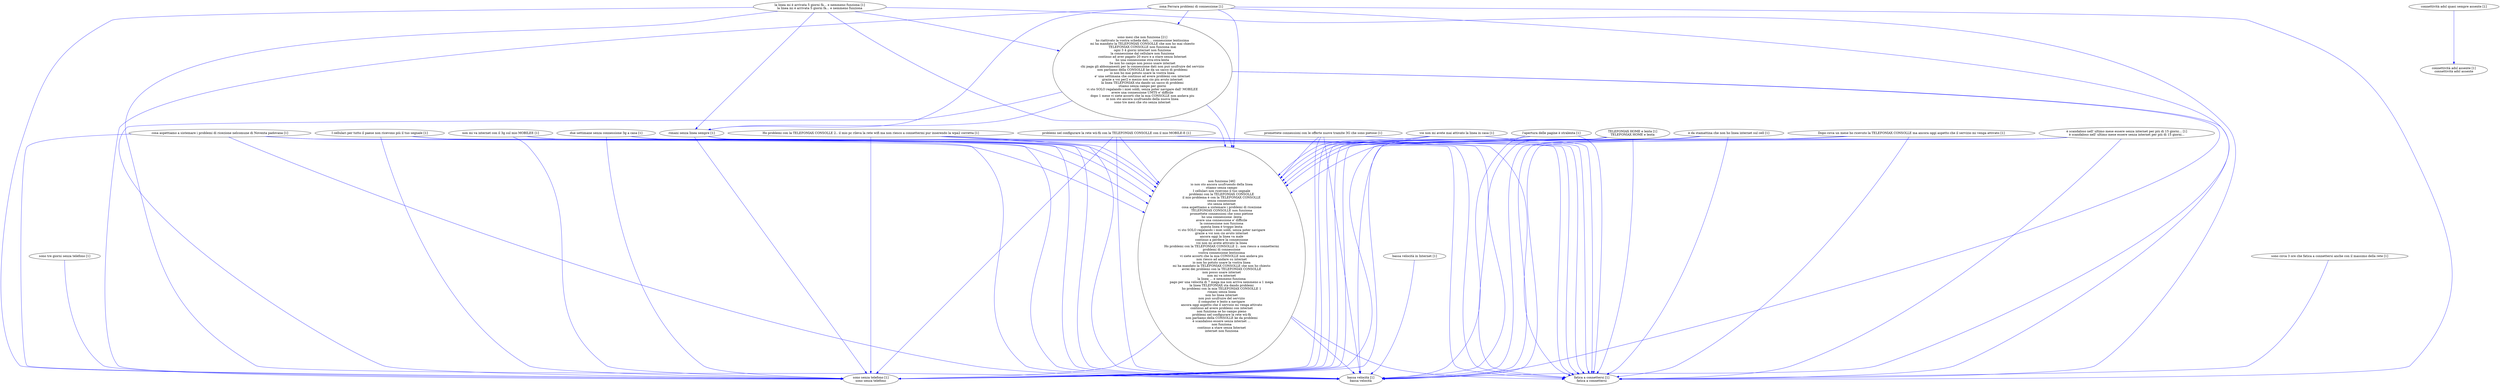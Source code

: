 digraph collapsedGraph {
"non funziona [46]\nio non sto ancora usufruendo della linea\nstiamo senza campo\nI cellulari non ricevono il tuo segnale\nproblemi con la TELEFONIAX CONSOLLE\nil mio problema è con la TELEFONIAX CONSOLLE\nsenza connessione\nsto senza internet\ncosa aspettiamo a sistemare i problemi di ricezione\nTELEFONIAX CONSOLLE non funziona\npromettete connessioni che sono pietose\nho una connessione -lenta\navere una connessione e' difficile\nla connessione non funziona\nquesta linea è troppo lenta\nvi sto SOLO regalando i miei soldi, senza poter navigare\ngrazie a voi non cio avuto internet\nancora oggi la linea va male\ncontinuo a perdere la connessione\nvoi non mi avete attivato la linea\nHo problemi con la TELEFONIAX CONSOLLE 2.. non riesco a connettermi\nproblemi di connessione\nvostra connessione lentissima\nvi siete accorti che la mia CONSOLLE non andava piu\nnon riesco ad andare su internet\nio non ho potuto usare la vostra linea\nmi ha mandato la TELEFONIAX CONSOLLE che non ho chiesto\navrei dei problemi con la TELEFONIAX CONSOLLE\nnon posso usare internet\nnon mi va internet\nla linea ... e nemmeno funziona\npago per una velocità di 7 mega ma non arriva nemmeno a 1 mega\nla linea TELEFONIAX sta dando problemi\nho problemi con la mia TELEFONIAX CONSOLLE 1\nrimani senza linea\nnon ho linea internet\nnon può usufruire del servizio\nil computer è lento a navigare\nancora oggi aspetto che il servizio mi venga attivato\ncontinuo ad avere problemi con internet\nnon funziona se ho campo pieno\nproblemi nel configurare la rete wii-fii\nnon parliamo della CONSOLLE ke da problemi\nè scandaloso essere senza internet ...\nnon funziona\ncontinuo a stare senza Internet\ninternet non funziona""sono mesi che non funziona [21]\nho riattivato la vostra scheda dati.... connessione lentissima\nmi ha mandato la TELEFONIAX CONSOLLE che non ho mai chiesto\nTELEFONIAX CONSOLLE non funziona mai\nogni 3 4 giorni internet non funziona\nla connessione dal cellulare non funziona\ncontinuo ad aver pagato 20 euro e a stare senza Internet\nho una connessione stra-stra-lenta\nSe non ho campo non posso usare internet\nchi paga gli abbonamenti per la connessione dati non può usufruire del servizio\nnon parliamo della CONSOLLE ke da un sacco di problemi\nio non ho mai potuto usare la vostra linea\ne' una settimana che continuo ad avere problemi con internet\ngrazie a voi per2 e mezzo non cio piu avuto internet\nla linea TELEFONIAX sta dando un sacco di problemi\nstiamo senza campo per giorni\nvi sto SOLO regalando i miei soldi, senza poter navigare dall' MOBILEE\navere una connessione UMTS e' difficile\ndopo 1 mese vi siete accorti che la mia CONSOLLE non andava piu\nio non sto ancora usufruendo della nuova linea\nsono tre mesi che sto senza internet""Dopo circa un mese ho ricevuto la TELEFONIAX CONSOLLE ma ancora oggi aspetto che il servizio mi venga attivato [1]""Ho problemi con la TELEFONIAX CONSOLLE 2.. il mio pc rileva la rete wifi ma non riesco a connettermi pur inserendo la wpa2 corretta [1]""I cellulari per tutto il paese non ricevono più il tuo segnale [1]""TELEFONIAX HOME e lenta [1]\nTELEFONIAX HOME e lenta""bassa velocità [1]\nbassa velocità""bassa velocità in Internet [1]""connettività adsl assente [1]\nconnettività adsl assente""connettività adsl quasi sempre assente [1]""cosa aspettiamo a sistemare i problemi di ricezione nelcomune di Noventa padovana [1]""due settimane senza connessione 3g a casa [1]""l'apertura delle pagine è stralenta [1]""la linea mi è arrivata 5 giorni fà... e nemmeno funziona [1]\nla linea mi è arrivata 5 giorni fà... e nemmeno funziona""non mi va internet con il 3g sul mio MOBILEE [1]""problemi nel configurare la rete wii-fii con la TELEFONIAX CONSOLLE con il mio MOBILE-E [1]""promettete connessioni con le offerte nuove tramite 3G che sono pietose [1]""rimani senza linea sempre [1]""fatica a connettersi [1]\nfatica a connettersi""sono circa 3 ore che fatica a connettersi anche con il massimo della rete [1]""sono senza telefono [1]\nsono senza telefono""sono tre giorni senza telefono [1]""voi non mi avete mai attivato la linea in casa [1]""zona Ferrara problemi di connessione [1]""è da stamattina che non ho linea internet sul cell [1]""è scandaloso nell' ultimo mese essere senza internet per più di 15 giorni... [1]\nè scandaloso nell' ultimo mese essere senza internet per più di 15 giorni...""TELEFONIAX HOME e lenta [1]\nTELEFONIAX HOME e lenta" -> "bassa velocità [1]\nbassa velocità" [color=blue]
"è da stamattina che non ho linea internet sul cell [1]" -> "non funziona [46]\nio non sto ancora usufruendo della linea\nstiamo senza campo\nI cellulari non ricevono il tuo segnale\nproblemi con la TELEFONIAX CONSOLLE\nil mio problema è con la TELEFONIAX CONSOLLE\nsenza connessione\nsto senza internet\ncosa aspettiamo a sistemare i problemi di ricezione\nTELEFONIAX CONSOLLE non funziona\npromettete connessioni che sono pietose\nho una connessione -lenta\navere una connessione e' difficile\nla connessione non funziona\nquesta linea è troppo lenta\nvi sto SOLO regalando i miei soldi, senza poter navigare\ngrazie a voi non cio avuto internet\nancora oggi la linea va male\ncontinuo a perdere la connessione\nvoi non mi avete attivato la linea\nHo problemi con la TELEFONIAX CONSOLLE 2.. non riesco a connettermi\nproblemi di connessione\nvostra connessione lentissima\nvi siete accorti che la mia CONSOLLE non andava piu\nnon riesco ad andare su internet\nio non ho potuto usare la vostra linea\nmi ha mandato la TELEFONIAX CONSOLLE che non ho chiesto\navrei dei problemi con la TELEFONIAX CONSOLLE\nnon posso usare internet\nnon mi va internet\nla linea ... e nemmeno funziona\npago per una velocità di 7 mega ma non arriva nemmeno a 1 mega\nla linea TELEFONIAX sta dando problemi\nho problemi con la mia TELEFONIAX CONSOLLE 1\nrimani senza linea\nnon ho linea internet\nnon può usufruire del servizio\nil computer è lento a navigare\nancora oggi aspetto che il servizio mi venga attivato\ncontinuo ad avere problemi con internet\nnon funziona se ho campo pieno\nproblemi nel configurare la rete wii-fii\nnon parliamo della CONSOLLE ke da problemi\nè scandaloso essere senza internet ...\nnon funziona\ncontinuo a stare senza Internet\ninternet non funziona" [color=blue]
"TELEFONIAX HOME e lenta [1]\nTELEFONIAX HOME e lenta" -> "non funziona [46]\nio non sto ancora usufruendo della linea\nstiamo senza campo\nI cellulari non ricevono il tuo segnale\nproblemi con la TELEFONIAX CONSOLLE\nil mio problema è con la TELEFONIAX CONSOLLE\nsenza connessione\nsto senza internet\ncosa aspettiamo a sistemare i problemi di ricezione\nTELEFONIAX CONSOLLE non funziona\npromettete connessioni che sono pietose\nho una connessione -lenta\navere una connessione e' difficile\nla connessione non funziona\nquesta linea è troppo lenta\nvi sto SOLO regalando i miei soldi, senza poter navigare\ngrazie a voi non cio avuto internet\nancora oggi la linea va male\ncontinuo a perdere la connessione\nvoi non mi avete attivato la linea\nHo problemi con la TELEFONIAX CONSOLLE 2.. non riesco a connettermi\nproblemi di connessione\nvostra connessione lentissima\nvi siete accorti che la mia CONSOLLE non andava piu\nnon riesco ad andare su internet\nio non ho potuto usare la vostra linea\nmi ha mandato la TELEFONIAX CONSOLLE che non ho chiesto\navrei dei problemi con la TELEFONIAX CONSOLLE\nnon posso usare internet\nnon mi va internet\nla linea ... e nemmeno funziona\npago per una velocità di 7 mega ma non arriva nemmeno a 1 mega\nla linea TELEFONIAX sta dando problemi\nho problemi con la mia TELEFONIAX CONSOLLE 1\nrimani senza linea\nnon ho linea internet\nnon può usufruire del servizio\nil computer è lento a navigare\nancora oggi aspetto che il servizio mi venga attivato\ncontinuo ad avere problemi con internet\nnon funziona se ho campo pieno\nproblemi nel configurare la rete wii-fii\nnon parliamo della CONSOLLE ke da problemi\nè scandaloso essere senza internet ...\nnon funziona\ncontinuo a stare senza Internet\ninternet non funziona" [color=blue]
"è da stamattina che non ho linea internet sul cell [1]" -> "sono senza telefono [1]\nsono senza telefono" [color=blue]
"è da stamattina che non ho linea internet sul cell [1]" -> "fatica a connettersi [1]\nfatica a connettersi" [color=blue]
"non funziona [46]\nio non sto ancora usufruendo della linea\nstiamo senza campo\nI cellulari non ricevono il tuo segnale\nproblemi con la TELEFONIAX CONSOLLE\nil mio problema è con la TELEFONIAX CONSOLLE\nsenza connessione\nsto senza internet\ncosa aspettiamo a sistemare i problemi di ricezione\nTELEFONIAX CONSOLLE non funziona\npromettete connessioni che sono pietose\nho una connessione -lenta\navere una connessione e' difficile\nla connessione non funziona\nquesta linea è troppo lenta\nvi sto SOLO regalando i miei soldi, senza poter navigare\ngrazie a voi non cio avuto internet\nancora oggi la linea va male\ncontinuo a perdere la connessione\nvoi non mi avete attivato la linea\nHo problemi con la TELEFONIAX CONSOLLE 2.. non riesco a connettermi\nproblemi di connessione\nvostra connessione lentissima\nvi siete accorti che la mia CONSOLLE non andava piu\nnon riesco ad andare su internet\nio non ho potuto usare la vostra linea\nmi ha mandato la TELEFONIAX CONSOLLE che non ho chiesto\navrei dei problemi con la TELEFONIAX CONSOLLE\nnon posso usare internet\nnon mi va internet\nla linea ... e nemmeno funziona\npago per una velocità di 7 mega ma non arriva nemmeno a 1 mega\nla linea TELEFONIAX sta dando problemi\nho problemi con la mia TELEFONIAX CONSOLLE 1\nrimani senza linea\nnon ho linea internet\nnon può usufruire del servizio\nil computer è lento a navigare\nancora oggi aspetto che il servizio mi venga attivato\ncontinuo ad avere problemi con internet\nnon funziona se ho campo pieno\nproblemi nel configurare la rete wii-fii\nnon parliamo della CONSOLLE ke da problemi\nè scandaloso essere senza internet ...\nnon funziona\ncontinuo a stare senza Internet\ninternet non funziona" -> "sono senza telefono [1]\nsono senza telefono" [color=blue]
"non funziona [46]\nio non sto ancora usufruendo della linea\nstiamo senza campo\nI cellulari non ricevono il tuo segnale\nproblemi con la TELEFONIAX CONSOLLE\nil mio problema è con la TELEFONIAX CONSOLLE\nsenza connessione\nsto senza internet\ncosa aspettiamo a sistemare i problemi di ricezione\nTELEFONIAX CONSOLLE non funziona\npromettete connessioni che sono pietose\nho una connessione -lenta\navere una connessione e' difficile\nla connessione non funziona\nquesta linea è troppo lenta\nvi sto SOLO regalando i miei soldi, senza poter navigare\ngrazie a voi non cio avuto internet\nancora oggi la linea va male\ncontinuo a perdere la connessione\nvoi non mi avete attivato la linea\nHo problemi con la TELEFONIAX CONSOLLE 2.. non riesco a connettermi\nproblemi di connessione\nvostra connessione lentissima\nvi siete accorti che la mia CONSOLLE non andava piu\nnon riesco ad andare su internet\nio non ho potuto usare la vostra linea\nmi ha mandato la TELEFONIAX CONSOLLE che non ho chiesto\navrei dei problemi con la TELEFONIAX CONSOLLE\nnon posso usare internet\nnon mi va internet\nla linea ... e nemmeno funziona\npago per una velocità di 7 mega ma non arriva nemmeno a 1 mega\nla linea TELEFONIAX sta dando problemi\nho problemi con la mia TELEFONIAX CONSOLLE 1\nrimani senza linea\nnon ho linea internet\nnon può usufruire del servizio\nil computer è lento a navigare\nancora oggi aspetto che il servizio mi venga attivato\ncontinuo ad avere problemi con internet\nnon funziona se ho campo pieno\nproblemi nel configurare la rete wii-fii\nnon parliamo della CONSOLLE ke da problemi\nè scandaloso essere senza internet ...\nnon funziona\ncontinuo a stare senza Internet\ninternet non funziona" -> "fatica a connettersi [1]\nfatica a connettersi" [color=blue]
"è da stamattina che non ho linea internet sul cell [1]" -> "bassa velocità [1]\nbassa velocità" [color=blue]
"TELEFONIAX HOME e lenta [1]\nTELEFONIAX HOME e lenta" -> "fatica a connettersi [1]\nfatica a connettersi" [color=blue]
"TELEFONIAX HOME e lenta [1]\nTELEFONIAX HOME e lenta" -> "sono senza telefono [1]\nsono senza telefono" [color=blue]
"sono mesi che non funziona [21]\nho riattivato la vostra scheda dati.... connessione lentissima\nmi ha mandato la TELEFONIAX CONSOLLE che non ho mai chiesto\nTELEFONIAX CONSOLLE non funziona mai\nogni 3 4 giorni internet non funziona\nla connessione dal cellulare non funziona\ncontinuo ad aver pagato 20 euro e a stare senza Internet\nho una connessione stra-stra-lenta\nSe non ho campo non posso usare internet\nchi paga gli abbonamenti per la connessione dati non può usufruire del servizio\nnon parliamo della CONSOLLE ke da un sacco di problemi\nio non ho mai potuto usare la vostra linea\ne' una settimana che continuo ad avere problemi con internet\ngrazie a voi per2 e mezzo non cio piu avuto internet\nla linea TELEFONIAX sta dando un sacco di problemi\nstiamo senza campo per giorni\nvi sto SOLO regalando i miei soldi, senza poter navigare dall' MOBILEE\navere una connessione UMTS e' difficile\ndopo 1 mese vi siete accorti che la mia CONSOLLE non andava piu\nio non sto ancora usufruendo della nuova linea\nsono tre mesi che sto senza internet" -> "non funziona [46]\nio non sto ancora usufruendo della linea\nstiamo senza campo\nI cellulari non ricevono il tuo segnale\nproblemi con la TELEFONIAX CONSOLLE\nil mio problema è con la TELEFONIAX CONSOLLE\nsenza connessione\nsto senza internet\ncosa aspettiamo a sistemare i problemi di ricezione\nTELEFONIAX CONSOLLE non funziona\npromettete connessioni che sono pietose\nho una connessione -lenta\navere una connessione e' difficile\nla connessione non funziona\nquesta linea è troppo lenta\nvi sto SOLO regalando i miei soldi, senza poter navigare\ngrazie a voi non cio avuto internet\nancora oggi la linea va male\ncontinuo a perdere la connessione\nvoi non mi avete attivato la linea\nHo problemi con la TELEFONIAX CONSOLLE 2.. non riesco a connettermi\nproblemi di connessione\nvostra connessione lentissima\nvi siete accorti che la mia CONSOLLE non andava piu\nnon riesco ad andare su internet\nio non ho potuto usare la vostra linea\nmi ha mandato la TELEFONIAX CONSOLLE che non ho chiesto\navrei dei problemi con la TELEFONIAX CONSOLLE\nnon posso usare internet\nnon mi va internet\nla linea ... e nemmeno funziona\npago per una velocità di 7 mega ma non arriva nemmeno a 1 mega\nla linea TELEFONIAX sta dando problemi\nho problemi con la mia TELEFONIAX CONSOLLE 1\nrimani senza linea\nnon ho linea internet\nnon può usufruire del servizio\nil computer è lento a navigare\nancora oggi aspetto che il servizio mi venga attivato\ncontinuo ad avere problemi con internet\nnon funziona se ho campo pieno\nproblemi nel configurare la rete wii-fii\nnon parliamo della CONSOLLE ke da problemi\nè scandaloso essere senza internet ...\nnon funziona\ncontinuo a stare senza Internet\ninternet non funziona" [color=blue]
"cosa aspettiamo a sistemare i problemi di ricezione nelcomune di Noventa padovana [1]" -> "non funziona [46]\nio non sto ancora usufruendo della linea\nstiamo senza campo\nI cellulari non ricevono il tuo segnale\nproblemi con la TELEFONIAX CONSOLLE\nil mio problema è con la TELEFONIAX CONSOLLE\nsenza connessione\nsto senza internet\ncosa aspettiamo a sistemare i problemi di ricezione\nTELEFONIAX CONSOLLE non funziona\npromettete connessioni che sono pietose\nho una connessione -lenta\navere una connessione e' difficile\nla connessione non funziona\nquesta linea è troppo lenta\nvi sto SOLO regalando i miei soldi, senza poter navigare\ngrazie a voi non cio avuto internet\nancora oggi la linea va male\ncontinuo a perdere la connessione\nvoi non mi avete attivato la linea\nHo problemi con la TELEFONIAX CONSOLLE 2.. non riesco a connettermi\nproblemi di connessione\nvostra connessione lentissima\nvi siete accorti che la mia CONSOLLE non andava piu\nnon riesco ad andare su internet\nio non ho potuto usare la vostra linea\nmi ha mandato la TELEFONIAX CONSOLLE che non ho chiesto\navrei dei problemi con la TELEFONIAX CONSOLLE\nnon posso usare internet\nnon mi va internet\nla linea ... e nemmeno funziona\npago per una velocità di 7 mega ma non arriva nemmeno a 1 mega\nla linea TELEFONIAX sta dando problemi\nho problemi con la mia TELEFONIAX CONSOLLE 1\nrimani senza linea\nnon ho linea internet\nnon può usufruire del servizio\nil computer è lento a navigare\nancora oggi aspetto che il servizio mi venga attivato\ncontinuo ad avere problemi con internet\nnon funziona se ho campo pieno\nproblemi nel configurare la rete wii-fii\nnon parliamo della CONSOLLE ke da problemi\nè scandaloso essere senza internet ...\nnon funziona\ncontinuo a stare senza Internet\ninternet non funziona" [color=blue]
"sono mesi che non funziona [21]\nho riattivato la vostra scheda dati.... connessione lentissima\nmi ha mandato la TELEFONIAX CONSOLLE che non ho mai chiesto\nTELEFONIAX CONSOLLE non funziona mai\nogni 3 4 giorni internet non funziona\nla connessione dal cellulare non funziona\ncontinuo ad aver pagato 20 euro e a stare senza Internet\nho una connessione stra-stra-lenta\nSe non ho campo non posso usare internet\nchi paga gli abbonamenti per la connessione dati non può usufruire del servizio\nnon parliamo della CONSOLLE ke da un sacco di problemi\nio non ho mai potuto usare la vostra linea\ne' una settimana che continuo ad avere problemi con internet\ngrazie a voi per2 e mezzo non cio piu avuto internet\nla linea TELEFONIAX sta dando un sacco di problemi\nstiamo senza campo per giorni\nvi sto SOLO regalando i miei soldi, senza poter navigare dall' MOBILEE\navere una connessione UMTS e' difficile\ndopo 1 mese vi siete accorti che la mia CONSOLLE non andava piu\nio non sto ancora usufruendo della nuova linea\nsono tre mesi che sto senza internet" -> "rimani senza linea sempre [1]" [color=blue]
"sono mesi che non funziona [21]\nho riattivato la vostra scheda dati.... connessione lentissima\nmi ha mandato la TELEFONIAX CONSOLLE che non ho mai chiesto\nTELEFONIAX CONSOLLE non funziona mai\nogni 3 4 giorni internet non funziona\nla connessione dal cellulare non funziona\ncontinuo ad aver pagato 20 euro e a stare senza Internet\nho una connessione stra-stra-lenta\nSe non ho campo non posso usare internet\nchi paga gli abbonamenti per la connessione dati non può usufruire del servizio\nnon parliamo della CONSOLLE ke da un sacco di problemi\nio non ho mai potuto usare la vostra linea\ne' una settimana che continuo ad avere problemi con internet\ngrazie a voi per2 e mezzo non cio piu avuto internet\nla linea TELEFONIAX sta dando un sacco di problemi\nstiamo senza campo per giorni\nvi sto SOLO regalando i miei soldi, senza poter navigare dall' MOBILEE\navere una connessione UMTS e' difficile\ndopo 1 mese vi siete accorti che la mia CONSOLLE non andava piu\nio non sto ancora usufruendo della nuova linea\nsono tre mesi che sto senza internet" -> "sono senza telefono [1]\nsono senza telefono" [color=blue]
"sono mesi che non funziona [21]\nho riattivato la vostra scheda dati.... connessione lentissima\nmi ha mandato la TELEFONIAX CONSOLLE che non ho mai chiesto\nTELEFONIAX CONSOLLE non funziona mai\nogni 3 4 giorni internet non funziona\nla connessione dal cellulare non funziona\ncontinuo ad aver pagato 20 euro e a stare senza Internet\nho una connessione stra-stra-lenta\nSe non ho campo non posso usare internet\nchi paga gli abbonamenti per la connessione dati non può usufruire del servizio\nnon parliamo della CONSOLLE ke da un sacco di problemi\nio non ho mai potuto usare la vostra linea\ne' una settimana che continuo ad avere problemi con internet\ngrazie a voi per2 e mezzo non cio piu avuto internet\nla linea TELEFONIAX sta dando un sacco di problemi\nstiamo senza campo per giorni\nvi sto SOLO regalando i miei soldi, senza poter navigare dall' MOBILEE\navere una connessione UMTS e' difficile\ndopo 1 mese vi siete accorti che la mia CONSOLLE non andava piu\nio non sto ancora usufruendo della nuova linea\nsono tre mesi che sto senza internet" -> "fatica a connettersi [1]\nfatica a connettersi" [color=blue]
"voi non mi avete mai attivato la linea in casa [1]" -> "non funziona [46]\nio non sto ancora usufruendo della linea\nstiamo senza campo\nI cellulari non ricevono il tuo segnale\nproblemi con la TELEFONIAX CONSOLLE\nil mio problema è con la TELEFONIAX CONSOLLE\nsenza connessione\nsto senza internet\ncosa aspettiamo a sistemare i problemi di ricezione\nTELEFONIAX CONSOLLE non funziona\npromettete connessioni che sono pietose\nho una connessione -lenta\navere una connessione e' difficile\nla connessione non funziona\nquesta linea è troppo lenta\nvi sto SOLO regalando i miei soldi, senza poter navigare\ngrazie a voi non cio avuto internet\nancora oggi la linea va male\ncontinuo a perdere la connessione\nvoi non mi avete attivato la linea\nHo problemi con la TELEFONIAX CONSOLLE 2.. non riesco a connettermi\nproblemi di connessione\nvostra connessione lentissima\nvi siete accorti che la mia CONSOLLE non andava piu\nnon riesco ad andare su internet\nio non ho potuto usare la vostra linea\nmi ha mandato la TELEFONIAX CONSOLLE che non ho chiesto\navrei dei problemi con la TELEFONIAX CONSOLLE\nnon posso usare internet\nnon mi va internet\nla linea ... e nemmeno funziona\npago per una velocità di 7 mega ma non arriva nemmeno a 1 mega\nla linea TELEFONIAX sta dando problemi\nho problemi con la mia TELEFONIAX CONSOLLE 1\nrimani senza linea\nnon ho linea internet\nnon può usufruire del servizio\nil computer è lento a navigare\nancora oggi aspetto che il servizio mi venga attivato\ncontinuo ad avere problemi con internet\nnon funziona se ho campo pieno\nproblemi nel configurare la rete wii-fii\nnon parliamo della CONSOLLE ke da problemi\nè scandaloso essere senza internet ...\nnon funziona\ncontinuo a stare senza Internet\ninternet non funziona" [color=blue]
"sono mesi che non funziona [21]\nho riattivato la vostra scheda dati.... connessione lentissima\nmi ha mandato la TELEFONIAX CONSOLLE che non ho mai chiesto\nTELEFONIAX CONSOLLE non funziona mai\nogni 3 4 giorni internet non funziona\nla connessione dal cellulare non funziona\ncontinuo ad aver pagato 20 euro e a stare senza Internet\nho una connessione stra-stra-lenta\nSe non ho campo non posso usare internet\nchi paga gli abbonamenti per la connessione dati non può usufruire del servizio\nnon parliamo della CONSOLLE ke da un sacco di problemi\nio non ho mai potuto usare la vostra linea\ne' una settimana che continuo ad avere problemi con internet\ngrazie a voi per2 e mezzo non cio piu avuto internet\nla linea TELEFONIAX sta dando un sacco di problemi\nstiamo senza campo per giorni\nvi sto SOLO regalando i miei soldi, senza poter navigare dall' MOBILEE\navere una connessione UMTS e' difficile\ndopo 1 mese vi siete accorti che la mia CONSOLLE non andava piu\nio non sto ancora usufruendo della nuova linea\nsono tre mesi che sto senza internet" -> "bassa velocità [1]\nbassa velocità" [color=blue]
"zona Ferrara problemi di connessione [1]" -> "non funziona [46]\nio non sto ancora usufruendo della linea\nstiamo senza campo\nI cellulari non ricevono il tuo segnale\nproblemi con la TELEFONIAX CONSOLLE\nil mio problema è con la TELEFONIAX CONSOLLE\nsenza connessione\nsto senza internet\ncosa aspettiamo a sistemare i problemi di ricezione\nTELEFONIAX CONSOLLE non funziona\npromettete connessioni che sono pietose\nho una connessione -lenta\navere una connessione e' difficile\nla connessione non funziona\nquesta linea è troppo lenta\nvi sto SOLO regalando i miei soldi, senza poter navigare\ngrazie a voi non cio avuto internet\nancora oggi la linea va male\ncontinuo a perdere la connessione\nvoi non mi avete attivato la linea\nHo problemi con la TELEFONIAX CONSOLLE 2.. non riesco a connettermi\nproblemi di connessione\nvostra connessione lentissima\nvi siete accorti che la mia CONSOLLE non andava piu\nnon riesco ad andare su internet\nio non ho potuto usare la vostra linea\nmi ha mandato la TELEFONIAX CONSOLLE che non ho chiesto\navrei dei problemi con la TELEFONIAX CONSOLLE\nnon posso usare internet\nnon mi va internet\nla linea ... e nemmeno funziona\npago per una velocità di 7 mega ma non arriva nemmeno a 1 mega\nla linea TELEFONIAX sta dando problemi\nho problemi con la mia TELEFONIAX CONSOLLE 1\nrimani senza linea\nnon ho linea internet\nnon può usufruire del servizio\nil computer è lento a navigare\nancora oggi aspetto che il servizio mi venga attivato\ncontinuo ad avere problemi con internet\nnon funziona se ho campo pieno\nproblemi nel configurare la rete wii-fii\nnon parliamo della CONSOLLE ke da problemi\nè scandaloso essere senza internet ...\nnon funziona\ncontinuo a stare senza Internet\ninternet non funziona" [color=blue]
"zona Ferrara problemi di connessione [1]" -> "sono mesi che non funziona [21]\nho riattivato la vostra scheda dati.... connessione lentissima\nmi ha mandato la TELEFONIAX CONSOLLE che non ho mai chiesto\nTELEFONIAX CONSOLLE non funziona mai\nogni 3 4 giorni internet non funziona\nla connessione dal cellulare non funziona\ncontinuo ad aver pagato 20 euro e a stare senza Internet\nho una connessione stra-stra-lenta\nSe non ho campo non posso usare internet\nchi paga gli abbonamenti per la connessione dati non può usufruire del servizio\nnon parliamo della CONSOLLE ke da un sacco di problemi\nio non ho mai potuto usare la vostra linea\ne' una settimana che continuo ad avere problemi con internet\ngrazie a voi per2 e mezzo non cio piu avuto internet\nla linea TELEFONIAX sta dando un sacco di problemi\nstiamo senza campo per giorni\nvi sto SOLO regalando i miei soldi, senza poter navigare dall' MOBILEE\navere una connessione UMTS e' difficile\ndopo 1 mese vi siete accorti che la mia CONSOLLE non andava piu\nio non sto ancora usufruendo della nuova linea\nsono tre mesi che sto senza internet" [color=blue]
"non funziona [46]\nio non sto ancora usufruendo della linea\nstiamo senza campo\nI cellulari non ricevono il tuo segnale\nproblemi con la TELEFONIAX CONSOLLE\nil mio problema è con la TELEFONIAX CONSOLLE\nsenza connessione\nsto senza internet\ncosa aspettiamo a sistemare i problemi di ricezione\nTELEFONIAX CONSOLLE non funziona\npromettete connessioni che sono pietose\nho una connessione -lenta\navere una connessione e' difficile\nla connessione non funziona\nquesta linea è troppo lenta\nvi sto SOLO regalando i miei soldi, senza poter navigare\ngrazie a voi non cio avuto internet\nancora oggi la linea va male\ncontinuo a perdere la connessione\nvoi non mi avete attivato la linea\nHo problemi con la TELEFONIAX CONSOLLE 2.. non riesco a connettermi\nproblemi di connessione\nvostra connessione lentissima\nvi siete accorti che la mia CONSOLLE non andava piu\nnon riesco ad andare su internet\nio non ho potuto usare la vostra linea\nmi ha mandato la TELEFONIAX CONSOLLE che non ho chiesto\navrei dei problemi con la TELEFONIAX CONSOLLE\nnon posso usare internet\nnon mi va internet\nla linea ... e nemmeno funziona\npago per una velocità di 7 mega ma non arriva nemmeno a 1 mega\nla linea TELEFONIAX sta dando problemi\nho problemi con la mia TELEFONIAX CONSOLLE 1\nrimani senza linea\nnon ho linea internet\nnon può usufruire del servizio\nil computer è lento a navigare\nancora oggi aspetto che il servizio mi venga attivato\ncontinuo ad avere problemi con internet\nnon funziona se ho campo pieno\nproblemi nel configurare la rete wii-fii\nnon parliamo della CONSOLLE ke da problemi\nè scandaloso essere senza internet ...\nnon funziona\ncontinuo a stare senza Internet\ninternet non funziona" -> "bassa velocità [1]\nbassa velocità" [color=blue]
"problemi nel configurare la rete wii-fii con la TELEFONIAX CONSOLLE con il mio MOBILE-E [1]" -> "non funziona [46]\nio non sto ancora usufruendo della linea\nstiamo senza campo\nI cellulari non ricevono il tuo segnale\nproblemi con la TELEFONIAX CONSOLLE\nil mio problema è con la TELEFONIAX CONSOLLE\nsenza connessione\nsto senza internet\ncosa aspettiamo a sistemare i problemi di ricezione\nTELEFONIAX CONSOLLE non funziona\npromettete connessioni che sono pietose\nho una connessione -lenta\navere una connessione e' difficile\nla connessione non funziona\nquesta linea è troppo lenta\nvi sto SOLO regalando i miei soldi, senza poter navigare\ngrazie a voi non cio avuto internet\nancora oggi la linea va male\ncontinuo a perdere la connessione\nvoi non mi avete attivato la linea\nHo problemi con la TELEFONIAX CONSOLLE 2.. non riesco a connettermi\nproblemi di connessione\nvostra connessione lentissima\nvi siete accorti che la mia CONSOLLE non andava piu\nnon riesco ad andare su internet\nio non ho potuto usare la vostra linea\nmi ha mandato la TELEFONIAX CONSOLLE che non ho chiesto\navrei dei problemi con la TELEFONIAX CONSOLLE\nnon posso usare internet\nnon mi va internet\nla linea ... e nemmeno funziona\npago per una velocità di 7 mega ma non arriva nemmeno a 1 mega\nla linea TELEFONIAX sta dando problemi\nho problemi con la mia TELEFONIAX CONSOLLE 1\nrimani senza linea\nnon ho linea internet\nnon può usufruire del servizio\nil computer è lento a navigare\nancora oggi aspetto che il servizio mi venga attivato\ncontinuo ad avere problemi con internet\nnon funziona se ho campo pieno\nproblemi nel configurare la rete wii-fii\nnon parliamo della CONSOLLE ke da problemi\nè scandaloso essere senza internet ...\nnon funziona\ncontinuo a stare senza Internet\ninternet non funziona" [color=blue]
"Ho problemi con la TELEFONIAX CONSOLLE 2.. il mio pc rileva la rete wifi ma non riesco a connettermi pur inserendo la wpa2 corretta [1]" -> "non funziona [46]\nio non sto ancora usufruendo della linea\nstiamo senza campo\nI cellulari non ricevono il tuo segnale\nproblemi con la TELEFONIAX CONSOLLE\nil mio problema è con la TELEFONIAX CONSOLLE\nsenza connessione\nsto senza internet\ncosa aspettiamo a sistemare i problemi di ricezione\nTELEFONIAX CONSOLLE non funziona\npromettete connessioni che sono pietose\nho una connessione -lenta\navere una connessione e' difficile\nla connessione non funziona\nquesta linea è troppo lenta\nvi sto SOLO regalando i miei soldi, senza poter navigare\ngrazie a voi non cio avuto internet\nancora oggi la linea va male\ncontinuo a perdere la connessione\nvoi non mi avete attivato la linea\nHo problemi con la TELEFONIAX CONSOLLE 2.. non riesco a connettermi\nproblemi di connessione\nvostra connessione lentissima\nvi siete accorti che la mia CONSOLLE non andava piu\nnon riesco ad andare su internet\nio non ho potuto usare la vostra linea\nmi ha mandato la TELEFONIAX CONSOLLE che non ho chiesto\navrei dei problemi con la TELEFONIAX CONSOLLE\nnon posso usare internet\nnon mi va internet\nla linea ... e nemmeno funziona\npago per una velocità di 7 mega ma non arriva nemmeno a 1 mega\nla linea TELEFONIAX sta dando problemi\nho problemi con la mia TELEFONIAX CONSOLLE 1\nrimani senza linea\nnon ho linea internet\nnon può usufruire del servizio\nil computer è lento a navigare\nancora oggi aspetto che il servizio mi venga attivato\ncontinuo ad avere problemi con internet\nnon funziona se ho campo pieno\nproblemi nel configurare la rete wii-fii\nnon parliamo della CONSOLLE ke da problemi\nè scandaloso essere senza internet ...\nnon funziona\ncontinuo a stare senza Internet\ninternet non funziona" [color=blue]
"Dopo circa un mese ho ricevuto la TELEFONIAX CONSOLLE ma ancora oggi aspetto che il servizio mi venga attivato [1]" -> "bassa velocità [1]\nbassa velocità" [color=blue]
"Dopo circa un mese ho ricevuto la TELEFONIAX CONSOLLE ma ancora oggi aspetto che il servizio mi venga attivato [1]" -> "non funziona [46]\nio non sto ancora usufruendo della linea\nstiamo senza campo\nI cellulari non ricevono il tuo segnale\nproblemi con la TELEFONIAX CONSOLLE\nil mio problema è con la TELEFONIAX CONSOLLE\nsenza connessione\nsto senza internet\ncosa aspettiamo a sistemare i problemi di ricezione\nTELEFONIAX CONSOLLE non funziona\npromettete connessioni che sono pietose\nho una connessione -lenta\navere una connessione e' difficile\nla connessione non funziona\nquesta linea è troppo lenta\nvi sto SOLO regalando i miei soldi, senza poter navigare\ngrazie a voi non cio avuto internet\nancora oggi la linea va male\ncontinuo a perdere la connessione\nvoi non mi avete attivato la linea\nHo problemi con la TELEFONIAX CONSOLLE 2.. non riesco a connettermi\nproblemi di connessione\nvostra connessione lentissima\nvi siete accorti che la mia CONSOLLE non andava piu\nnon riesco ad andare su internet\nio non ho potuto usare la vostra linea\nmi ha mandato la TELEFONIAX CONSOLLE che non ho chiesto\navrei dei problemi con la TELEFONIAX CONSOLLE\nnon posso usare internet\nnon mi va internet\nla linea ... e nemmeno funziona\npago per una velocità di 7 mega ma non arriva nemmeno a 1 mega\nla linea TELEFONIAX sta dando problemi\nho problemi con la mia TELEFONIAX CONSOLLE 1\nrimani senza linea\nnon ho linea internet\nnon può usufruire del servizio\nil computer è lento a navigare\nancora oggi aspetto che il servizio mi venga attivato\ncontinuo ad avere problemi con internet\nnon funziona se ho campo pieno\nproblemi nel configurare la rete wii-fii\nnon parliamo della CONSOLLE ke da problemi\nè scandaloso essere senza internet ...\nnon funziona\ncontinuo a stare senza Internet\ninternet non funziona" [color=blue]
"non mi va internet con il 3g sul mio MOBILEE [1]" -> "non funziona [46]\nio non sto ancora usufruendo della linea\nstiamo senza campo\nI cellulari non ricevono il tuo segnale\nproblemi con la TELEFONIAX CONSOLLE\nil mio problema è con la TELEFONIAX CONSOLLE\nsenza connessione\nsto senza internet\ncosa aspettiamo a sistemare i problemi di ricezione\nTELEFONIAX CONSOLLE non funziona\npromettete connessioni che sono pietose\nho una connessione -lenta\navere una connessione e' difficile\nla connessione non funziona\nquesta linea è troppo lenta\nvi sto SOLO regalando i miei soldi, senza poter navigare\ngrazie a voi non cio avuto internet\nancora oggi la linea va male\ncontinuo a perdere la connessione\nvoi non mi avete attivato la linea\nHo problemi con la TELEFONIAX CONSOLLE 2.. non riesco a connettermi\nproblemi di connessione\nvostra connessione lentissima\nvi siete accorti che la mia CONSOLLE non andava piu\nnon riesco ad andare su internet\nio non ho potuto usare la vostra linea\nmi ha mandato la TELEFONIAX CONSOLLE che non ho chiesto\navrei dei problemi con la TELEFONIAX CONSOLLE\nnon posso usare internet\nnon mi va internet\nla linea ... e nemmeno funziona\npago per una velocità di 7 mega ma non arriva nemmeno a 1 mega\nla linea TELEFONIAX sta dando problemi\nho problemi con la mia TELEFONIAX CONSOLLE 1\nrimani senza linea\nnon ho linea internet\nnon può usufruire del servizio\nil computer è lento a navigare\nancora oggi aspetto che il servizio mi venga attivato\ncontinuo ad avere problemi con internet\nnon funziona se ho campo pieno\nproblemi nel configurare la rete wii-fii\nnon parliamo della CONSOLLE ke da problemi\nè scandaloso essere senza internet ...\nnon funziona\ncontinuo a stare senza Internet\ninternet non funziona" [color=blue]
"Dopo circa un mese ho ricevuto la TELEFONIAX CONSOLLE ma ancora oggi aspetto che il servizio mi venga attivato [1]" -> "sono senza telefono [1]\nsono senza telefono" [color=blue]
"Dopo circa un mese ho ricevuto la TELEFONIAX CONSOLLE ma ancora oggi aspetto che il servizio mi venga attivato [1]" -> "fatica a connettersi [1]\nfatica a connettersi" [color=blue]
"la linea mi è arrivata 5 giorni fà... e nemmeno funziona [1]\nla linea mi è arrivata 5 giorni fà... e nemmeno funziona" -> "non funziona [46]\nio non sto ancora usufruendo della linea\nstiamo senza campo\nI cellulari non ricevono il tuo segnale\nproblemi con la TELEFONIAX CONSOLLE\nil mio problema è con la TELEFONIAX CONSOLLE\nsenza connessione\nsto senza internet\ncosa aspettiamo a sistemare i problemi di ricezione\nTELEFONIAX CONSOLLE non funziona\npromettete connessioni che sono pietose\nho una connessione -lenta\navere una connessione e' difficile\nla connessione non funziona\nquesta linea è troppo lenta\nvi sto SOLO regalando i miei soldi, senza poter navigare\ngrazie a voi non cio avuto internet\nancora oggi la linea va male\ncontinuo a perdere la connessione\nvoi non mi avete attivato la linea\nHo problemi con la TELEFONIAX CONSOLLE 2.. non riesco a connettermi\nproblemi di connessione\nvostra connessione lentissima\nvi siete accorti che la mia CONSOLLE non andava piu\nnon riesco ad andare su internet\nio non ho potuto usare la vostra linea\nmi ha mandato la TELEFONIAX CONSOLLE che non ho chiesto\navrei dei problemi con la TELEFONIAX CONSOLLE\nnon posso usare internet\nnon mi va internet\nla linea ... e nemmeno funziona\npago per una velocità di 7 mega ma non arriva nemmeno a 1 mega\nla linea TELEFONIAX sta dando problemi\nho problemi con la mia TELEFONIAX CONSOLLE 1\nrimani senza linea\nnon ho linea internet\nnon può usufruire del servizio\nil computer è lento a navigare\nancora oggi aspetto che il servizio mi venga attivato\ncontinuo ad avere problemi con internet\nnon funziona se ho campo pieno\nproblemi nel configurare la rete wii-fii\nnon parliamo della CONSOLLE ke da problemi\nè scandaloso essere senza internet ...\nnon funziona\ncontinuo a stare senza Internet\ninternet non funziona" [color=blue]
"la linea mi è arrivata 5 giorni fà... e nemmeno funziona [1]\nla linea mi è arrivata 5 giorni fà... e nemmeno funziona" -> "sono mesi che non funziona [21]\nho riattivato la vostra scheda dati.... connessione lentissima\nmi ha mandato la TELEFONIAX CONSOLLE che non ho mai chiesto\nTELEFONIAX CONSOLLE non funziona mai\nogni 3 4 giorni internet non funziona\nla connessione dal cellulare non funziona\ncontinuo ad aver pagato 20 euro e a stare senza Internet\nho una connessione stra-stra-lenta\nSe non ho campo non posso usare internet\nchi paga gli abbonamenti per la connessione dati non può usufruire del servizio\nnon parliamo della CONSOLLE ke da un sacco di problemi\nio non ho mai potuto usare la vostra linea\ne' una settimana che continuo ad avere problemi con internet\ngrazie a voi per2 e mezzo non cio piu avuto internet\nla linea TELEFONIAX sta dando un sacco di problemi\nstiamo senza campo per giorni\nvi sto SOLO regalando i miei soldi, senza poter navigare dall' MOBILEE\navere una connessione UMTS e' difficile\ndopo 1 mese vi siete accorti che la mia CONSOLLE non andava piu\nio non sto ancora usufruendo della nuova linea\nsono tre mesi che sto senza internet" [color=blue]
"l'apertura delle pagine è stralenta [1]" -> "bassa velocità [1]\nbassa velocità" [color=blue]
"l'apertura delle pagine è stralenta [1]" -> "non funziona [46]\nio non sto ancora usufruendo della linea\nstiamo senza campo\nI cellulari non ricevono il tuo segnale\nproblemi con la TELEFONIAX CONSOLLE\nil mio problema è con la TELEFONIAX CONSOLLE\nsenza connessione\nsto senza internet\ncosa aspettiamo a sistemare i problemi di ricezione\nTELEFONIAX CONSOLLE non funziona\npromettete connessioni che sono pietose\nho una connessione -lenta\navere una connessione e' difficile\nla connessione non funziona\nquesta linea è troppo lenta\nvi sto SOLO regalando i miei soldi, senza poter navigare\ngrazie a voi non cio avuto internet\nancora oggi la linea va male\ncontinuo a perdere la connessione\nvoi non mi avete attivato la linea\nHo problemi con la TELEFONIAX CONSOLLE 2.. non riesco a connettermi\nproblemi di connessione\nvostra connessione lentissima\nvi siete accorti che la mia CONSOLLE non andava piu\nnon riesco ad andare su internet\nio non ho potuto usare la vostra linea\nmi ha mandato la TELEFONIAX CONSOLLE che non ho chiesto\navrei dei problemi con la TELEFONIAX CONSOLLE\nnon posso usare internet\nnon mi va internet\nla linea ... e nemmeno funziona\npago per una velocità di 7 mega ma non arriva nemmeno a 1 mega\nla linea TELEFONIAX sta dando problemi\nho problemi con la mia TELEFONIAX CONSOLLE 1\nrimani senza linea\nnon ho linea internet\nnon può usufruire del servizio\nil computer è lento a navigare\nancora oggi aspetto che il servizio mi venga attivato\ncontinuo ad avere problemi con internet\nnon funziona se ho campo pieno\nproblemi nel configurare la rete wii-fii\nnon parliamo della CONSOLLE ke da problemi\nè scandaloso essere senza internet ...\nnon funziona\ncontinuo a stare senza Internet\ninternet non funziona" [color=blue]
"due settimane senza connessione 3g a casa [1]" -> "non funziona [46]\nio non sto ancora usufruendo della linea\nstiamo senza campo\nI cellulari non ricevono il tuo segnale\nproblemi con la TELEFONIAX CONSOLLE\nil mio problema è con la TELEFONIAX CONSOLLE\nsenza connessione\nsto senza internet\ncosa aspettiamo a sistemare i problemi di ricezione\nTELEFONIAX CONSOLLE non funziona\npromettete connessioni che sono pietose\nho una connessione -lenta\navere una connessione e' difficile\nla connessione non funziona\nquesta linea è troppo lenta\nvi sto SOLO regalando i miei soldi, senza poter navigare\ngrazie a voi non cio avuto internet\nancora oggi la linea va male\ncontinuo a perdere la connessione\nvoi non mi avete attivato la linea\nHo problemi con la TELEFONIAX CONSOLLE 2.. non riesco a connettermi\nproblemi di connessione\nvostra connessione lentissima\nvi siete accorti che la mia CONSOLLE non andava piu\nnon riesco ad andare su internet\nio non ho potuto usare la vostra linea\nmi ha mandato la TELEFONIAX CONSOLLE che non ho chiesto\navrei dei problemi con la TELEFONIAX CONSOLLE\nnon posso usare internet\nnon mi va internet\nla linea ... e nemmeno funziona\npago per una velocità di 7 mega ma non arriva nemmeno a 1 mega\nla linea TELEFONIAX sta dando problemi\nho problemi con la mia TELEFONIAX CONSOLLE 1\nrimani senza linea\nnon ho linea internet\nnon può usufruire del servizio\nil computer è lento a navigare\nancora oggi aspetto che il servizio mi venga attivato\ncontinuo ad avere problemi con internet\nnon funziona se ho campo pieno\nproblemi nel configurare la rete wii-fii\nnon parliamo della CONSOLLE ke da problemi\nè scandaloso essere senza internet ...\nnon funziona\ncontinuo a stare senza Internet\ninternet non funziona" [color=blue]
"rimani senza linea sempre [1]" -> "non funziona [46]\nio non sto ancora usufruendo della linea\nstiamo senza campo\nI cellulari non ricevono il tuo segnale\nproblemi con la TELEFONIAX CONSOLLE\nil mio problema è con la TELEFONIAX CONSOLLE\nsenza connessione\nsto senza internet\ncosa aspettiamo a sistemare i problemi di ricezione\nTELEFONIAX CONSOLLE non funziona\npromettete connessioni che sono pietose\nho una connessione -lenta\navere una connessione e' difficile\nla connessione non funziona\nquesta linea è troppo lenta\nvi sto SOLO regalando i miei soldi, senza poter navigare\ngrazie a voi non cio avuto internet\nancora oggi la linea va male\ncontinuo a perdere la connessione\nvoi non mi avete attivato la linea\nHo problemi con la TELEFONIAX CONSOLLE 2.. non riesco a connettermi\nproblemi di connessione\nvostra connessione lentissima\nvi siete accorti che la mia CONSOLLE non andava piu\nnon riesco ad andare su internet\nio non ho potuto usare la vostra linea\nmi ha mandato la TELEFONIAX CONSOLLE che non ho chiesto\navrei dei problemi con la TELEFONIAX CONSOLLE\nnon posso usare internet\nnon mi va internet\nla linea ... e nemmeno funziona\npago per una velocità di 7 mega ma non arriva nemmeno a 1 mega\nla linea TELEFONIAX sta dando problemi\nho problemi con la mia TELEFONIAX CONSOLLE 1\nrimani senza linea\nnon ho linea internet\nnon può usufruire del servizio\nil computer è lento a navigare\nancora oggi aspetto che il servizio mi venga attivato\ncontinuo ad avere problemi con internet\nnon funziona se ho campo pieno\nproblemi nel configurare la rete wii-fii\nnon parliamo della CONSOLLE ke da problemi\nè scandaloso essere senza internet ...\nnon funziona\ncontinuo a stare senza Internet\ninternet non funziona" [color=blue]
"l'apertura delle pagine è stralenta [1]" -> "fatica a connettersi [1]\nfatica a connettersi" [color=blue]
"l'apertura delle pagine è stralenta [1]" -> "sono senza telefono [1]\nsono senza telefono" [color=blue]
"promettete connessioni con le offerte nuove tramite 3G che sono pietose [1]" -> "non funziona [46]\nio non sto ancora usufruendo della linea\nstiamo senza campo\nI cellulari non ricevono il tuo segnale\nproblemi con la TELEFONIAX CONSOLLE\nil mio problema è con la TELEFONIAX CONSOLLE\nsenza connessione\nsto senza internet\ncosa aspettiamo a sistemare i problemi di ricezione\nTELEFONIAX CONSOLLE non funziona\npromettete connessioni che sono pietose\nho una connessione -lenta\navere una connessione e' difficile\nla connessione non funziona\nquesta linea è troppo lenta\nvi sto SOLO regalando i miei soldi, senza poter navigare\ngrazie a voi non cio avuto internet\nancora oggi la linea va male\ncontinuo a perdere la connessione\nvoi non mi avete attivato la linea\nHo problemi con la TELEFONIAX CONSOLLE 2.. non riesco a connettermi\nproblemi di connessione\nvostra connessione lentissima\nvi siete accorti che la mia CONSOLLE non andava piu\nnon riesco ad andare su internet\nio non ho potuto usare la vostra linea\nmi ha mandato la TELEFONIAX CONSOLLE che non ho chiesto\navrei dei problemi con la TELEFONIAX CONSOLLE\nnon posso usare internet\nnon mi va internet\nla linea ... e nemmeno funziona\npago per una velocità di 7 mega ma non arriva nemmeno a 1 mega\nla linea TELEFONIAX sta dando problemi\nho problemi con la mia TELEFONIAX CONSOLLE 1\nrimani senza linea\nnon ho linea internet\nnon può usufruire del servizio\nil computer è lento a navigare\nancora oggi aspetto che il servizio mi venga attivato\ncontinuo ad avere problemi con internet\nnon funziona se ho campo pieno\nproblemi nel configurare la rete wii-fii\nnon parliamo della CONSOLLE ke da problemi\nè scandaloso essere senza internet ...\nnon funziona\ncontinuo a stare senza Internet\ninternet non funziona" [color=blue]
"zona Ferrara problemi di connessione [1]" -> "sono senza telefono [1]\nsono senza telefono" [color=blue]
"zona Ferrara problemi di connessione [1]" -> "fatica a connettersi [1]\nfatica a connettersi" [color=blue]
"zona Ferrara problemi di connessione [1]" -> "rimani senza linea sempre [1]" [color=blue]
"Ho problemi con la TELEFONIAX CONSOLLE 2.. il mio pc rileva la rete wifi ma non riesco a connettermi pur inserendo la wpa2 corretta [1]" -> "sono senza telefono [1]\nsono senza telefono" [color=blue]
"Ho problemi con la TELEFONIAX CONSOLLE 2.. il mio pc rileva la rete wifi ma non riesco a connettermi pur inserendo la wpa2 corretta [1]" -> "fatica a connettersi [1]\nfatica a connettersi" [color=blue]
"Ho problemi con la TELEFONIAX CONSOLLE 2.. il mio pc rileva la rete wifi ma non riesco a connettermi pur inserendo la wpa2 corretta [1]" -> "bassa velocità [1]\nbassa velocità" [color=blue]
"zona Ferrara problemi di connessione [1]" -> "bassa velocità [1]\nbassa velocità" [color=blue]
"I cellulari per tutto il paese non ricevono più il tuo segnale [1]" -> "non funziona [46]\nio non sto ancora usufruendo della linea\nstiamo senza campo\nI cellulari non ricevono il tuo segnale\nproblemi con la TELEFONIAX CONSOLLE\nil mio problema è con la TELEFONIAX CONSOLLE\nsenza connessione\nsto senza internet\ncosa aspettiamo a sistemare i problemi di ricezione\nTELEFONIAX CONSOLLE non funziona\npromettete connessioni che sono pietose\nho una connessione -lenta\navere una connessione e' difficile\nla connessione non funziona\nquesta linea è troppo lenta\nvi sto SOLO regalando i miei soldi, senza poter navigare\ngrazie a voi non cio avuto internet\nancora oggi la linea va male\ncontinuo a perdere la connessione\nvoi non mi avete attivato la linea\nHo problemi con la TELEFONIAX CONSOLLE 2.. non riesco a connettermi\nproblemi di connessione\nvostra connessione lentissima\nvi siete accorti che la mia CONSOLLE non andava piu\nnon riesco ad andare su internet\nio non ho potuto usare la vostra linea\nmi ha mandato la TELEFONIAX CONSOLLE che non ho chiesto\navrei dei problemi con la TELEFONIAX CONSOLLE\nnon posso usare internet\nnon mi va internet\nla linea ... e nemmeno funziona\npago per una velocità di 7 mega ma non arriva nemmeno a 1 mega\nla linea TELEFONIAX sta dando problemi\nho problemi con la mia TELEFONIAX CONSOLLE 1\nrimani senza linea\nnon ho linea internet\nnon può usufruire del servizio\nil computer è lento a navigare\nancora oggi aspetto che il servizio mi venga attivato\ncontinuo ad avere problemi con internet\nnon funziona se ho campo pieno\nproblemi nel configurare la rete wii-fii\nnon parliamo della CONSOLLE ke da problemi\nè scandaloso essere senza internet ...\nnon funziona\ncontinuo a stare senza Internet\ninternet non funziona" [color=blue]
"è scandaloso nell' ultimo mese essere senza internet per più di 15 giorni... [1]\nè scandaloso nell' ultimo mese essere senza internet per più di 15 giorni..." -> "non funziona [46]\nio non sto ancora usufruendo della linea\nstiamo senza campo\nI cellulari non ricevono il tuo segnale\nproblemi con la TELEFONIAX CONSOLLE\nil mio problema è con la TELEFONIAX CONSOLLE\nsenza connessione\nsto senza internet\ncosa aspettiamo a sistemare i problemi di ricezione\nTELEFONIAX CONSOLLE non funziona\npromettete connessioni che sono pietose\nho una connessione -lenta\navere una connessione e' difficile\nla connessione non funziona\nquesta linea è troppo lenta\nvi sto SOLO regalando i miei soldi, senza poter navigare\ngrazie a voi non cio avuto internet\nancora oggi la linea va male\ncontinuo a perdere la connessione\nvoi non mi avete attivato la linea\nHo problemi con la TELEFONIAX CONSOLLE 2.. non riesco a connettermi\nproblemi di connessione\nvostra connessione lentissima\nvi siete accorti che la mia CONSOLLE non andava piu\nnon riesco ad andare su internet\nio non ho potuto usare la vostra linea\nmi ha mandato la TELEFONIAX CONSOLLE che non ho chiesto\navrei dei problemi con la TELEFONIAX CONSOLLE\nnon posso usare internet\nnon mi va internet\nla linea ... e nemmeno funziona\npago per una velocità di 7 mega ma non arriva nemmeno a 1 mega\nla linea TELEFONIAX sta dando problemi\nho problemi con la mia TELEFONIAX CONSOLLE 1\nrimani senza linea\nnon ho linea internet\nnon può usufruire del servizio\nil computer è lento a navigare\nancora oggi aspetto che il servizio mi venga attivato\ncontinuo ad avere problemi con internet\nnon funziona se ho campo pieno\nproblemi nel configurare la rete wii-fii\nnon parliamo della CONSOLLE ke da problemi\nè scandaloso essere senza internet ...\nnon funziona\ncontinuo a stare senza Internet\ninternet non funziona" [color=blue]
"è scandaloso nell' ultimo mese essere senza internet per più di 15 giorni... [1]\nè scandaloso nell' ultimo mese essere senza internet per più di 15 giorni..." -> "bassa velocità [1]\nbassa velocità" [color=blue]
"I cellulari per tutto il paese non ricevono più il tuo segnale [1]" -> "bassa velocità [1]\nbassa velocità" [color=blue]
"è scandaloso nell' ultimo mese essere senza internet per più di 15 giorni... [1]\nè scandaloso nell' ultimo mese essere senza internet per più di 15 giorni..." -> "fatica a connettersi [1]\nfatica a connettersi" [color=blue]
"è scandaloso nell' ultimo mese essere senza internet per più di 15 giorni... [1]\nè scandaloso nell' ultimo mese essere senza internet per più di 15 giorni..." -> "sono senza telefono [1]\nsono senza telefono" [color=blue]
"I cellulari per tutto il paese non ricevono più il tuo segnale [1]" -> "fatica a connettersi [1]\nfatica a connettersi" [color=blue]
"I cellulari per tutto il paese non ricevono più il tuo segnale [1]" -> "sono senza telefono [1]\nsono senza telefono" [color=blue]
"la linea mi è arrivata 5 giorni fà... e nemmeno funziona [1]\nla linea mi è arrivata 5 giorni fà... e nemmeno funziona" -> "rimani senza linea sempre [1]" [color=blue]
"la linea mi è arrivata 5 giorni fà... e nemmeno funziona [1]\nla linea mi è arrivata 5 giorni fà... e nemmeno funziona" -> "fatica a connettersi [1]\nfatica a connettersi" [color=blue]
"la linea mi è arrivata 5 giorni fà... e nemmeno funziona [1]\nla linea mi è arrivata 5 giorni fà... e nemmeno funziona" -> "sono senza telefono [1]\nsono senza telefono" [color=blue]
"la linea mi è arrivata 5 giorni fà... e nemmeno funziona [1]\nla linea mi è arrivata 5 giorni fà... e nemmeno funziona" -> "bassa velocità [1]\nbassa velocità" [color=blue]
"rimani senza linea sempre [1]" -> "fatica a connettersi [1]\nfatica a connettersi" [color=blue]
"rimani senza linea sempre [1]" -> "sono senza telefono [1]\nsono senza telefono" [color=blue]
"rimani senza linea sempre [1]" -> "bassa velocità [1]\nbassa velocità" [color=blue]
"cosa aspettiamo a sistemare i problemi di ricezione nelcomune di Noventa padovana [1]" -> "bassa velocità [1]\nbassa velocità" [color=blue]
"voi non mi avete mai attivato la linea in casa [1]" -> "sono senza telefono [1]\nsono senza telefono" [color=blue]
"voi non mi avete mai attivato la linea in casa [1]" -> "fatica a connettersi [1]\nfatica a connettersi" [color=blue]
"voi non mi avete mai attivato la linea in casa [1]" -> "bassa velocità [1]\nbassa velocità" [color=blue]
"problemi nel configurare la rete wii-fii con la TELEFONIAX CONSOLLE con il mio MOBILE-E [1]" -> "bassa velocità [1]\nbassa velocità" [color=blue]
"promettete connessioni con le offerte nuove tramite 3G che sono pietose [1]" -> "bassa velocità [1]\nbassa velocità" [color=blue]
"promettete connessioni con le offerte nuove tramite 3G che sono pietose [1]" -> "fatica a connettersi [1]\nfatica a connettersi" [color=blue]
"promettete connessioni con le offerte nuove tramite 3G che sono pietose [1]" -> "sono senza telefono [1]\nsono senza telefono" [color=blue]
"problemi nel configurare la rete wii-fii con la TELEFONIAX CONSOLLE con il mio MOBILE-E [1]" -> "fatica a connettersi [1]\nfatica a connettersi" [color=blue]
"problemi nel configurare la rete wii-fii con la TELEFONIAX CONSOLLE con il mio MOBILE-E [1]" -> "sono senza telefono [1]\nsono senza telefono" [color=blue]
"cosa aspettiamo a sistemare i problemi di ricezione nelcomune di Noventa padovana [1]" -> "sono senza telefono [1]\nsono senza telefono" [color=blue]
"cosa aspettiamo a sistemare i problemi di ricezione nelcomune di Noventa padovana [1]" -> "fatica a connettersi [1]\nfatica a connettersi" [color=blue]
"due settimane senza connessione 3g a casa [1]" -> "bassa velocità [1]\nbassa velocità" [color=blue]
"due settimane senza connessione 3g a casa [1]" -> "sono senza telefono [1]\nsono senza telefono" [color=blue]
"due settimane senza connessione 3g a casa [1]" -> "fatica a connettersi [1]\nfatica a connettersi" [color=blue]
"non mi va internet con il 3g sul mio MOBILEE [1]" -> "bassa velocità [1]\nbassa velocità" [color=blue]
"non mi va internet con il 3g sul mio MOBILEE [1]" -> "sono senza telefono [1]\nsono senza telefono" [color=blue]
"non mi va internet con il 3g sul mio MOBILEE [1]" -> "fatica a connettersi [1]\nfatica a connettersi" [color=blue]
"bassa velocità in Internet [1]" -> "bassa velocità [1]\nbassa velocità" [color=blue]
"connettività adsl quasi sempre assente [1]" -> "connettività adsl assente [1]\nconnettività adsl assente" [color=blue]
"sono circa 3 ore che fatica a connettersi anche con il massimo della rete [1]" -> "fatica a connettersi [1]\nfatica a connettersi" [color=blue]
"sono tre giorni senza telefono [1]" -> "sono senza telefono [1]\nsono senza telefono" [color=blue]
}